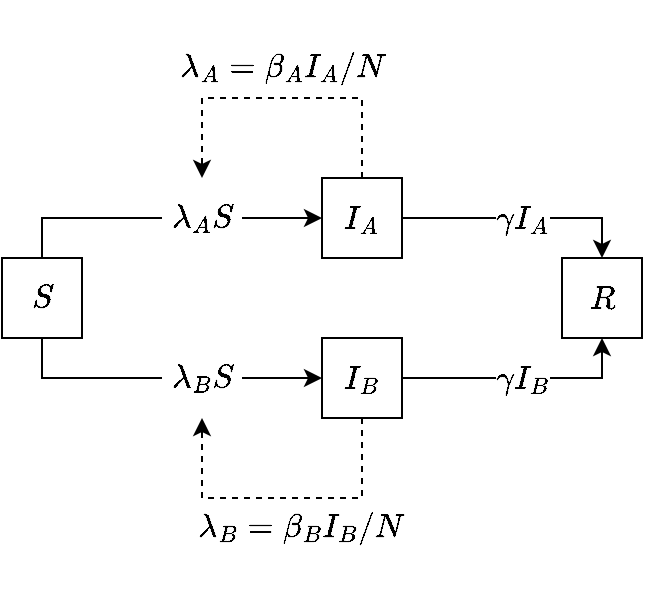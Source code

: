 <mxfile version="22.0.0" type="device">
  <diagram name="Page-1" id="XmS7Ugy13RzP0O75IqJr">
    <mxGraphModel dx="658" dy="482" grid="1" gridSize="10" guides="1" tooltips="1" connect="1" arrows="1" fold="1" page="1" pageScale="1" pageWidth="850" pageHeight="1100" math="1" shadow="0">
      <root>
        <mxCell id="0" />
        <mxCell id="1" parent="0" />
        <mxCell id="HPEhnriXBVh_QUnAAiju-14" style="edgeStyle=orthogonalEdgeStyle;rounded=0;orthogonalLoop=1;jettySize=auto;html=1;exitX=0.5;exitY=0;exitDx=0;exitDy=0;entryX=0;entryY=0.5;entryDx=0;entryDy=0;fontSize=14;endArrow=none;endFill=0;" edge="1" parent="1" source="HPEhnriXBVh_QUnAAiju-1" target="HPEhnriXBVh_QUnAAiju-13">
          <mxGeometry relative="1" as="geometry" />
        </mxCell>
        <mxCell id="HPEhnriXBVh_QUnAAiju-17" style="edgeStyle=orthogonalEdgeStyle;rounded=0;orthogonalLoop=1;jettySize=auto;html=1;exitX=0.5;exitY=1;exitDx=0;exitDy=0;entryX=0;entryY=0.5;entryDx=0;entryDy=0;fontSize=14;endArrow=none;endFill=0;" edge="1" parent="1" source="HPEhnriXBVh_QUnAAiju-1" target="HPEhnriXBVh_QUnAAiju-16">
          <mxGeometry relative="1" as="geometry" />
        </mxCell>
        <mxCell id="HPEhnriXBVh_QUnAAiju-1" value="$$S$$" style="rounded=0;whiteSpace=wrap;html=1;fontSize=14;" vertex="1" parent="1">
          <mxGeometry x="40" y="160" width="40" height="40" as="geometry" />
        </mxCell>
        <mxCell id="HPEhnriXBVh_QUnAAiju-7" value="$$\gamma I_A$$" style="edgeStyle=orthogonalEdgeStyle;rounded=0;orthogonalLoop=1;jettySize=auto;html=1;exitX=1;exitY=0.5;exitDx=0;exitDy=0;entryX=0.5;entryY=0;entryDx=0;entryDy=0;fontSize=14;" edge="1" parent="1" source="HPEhnriXBVh_QUnAAiju-2" target="HPEhnriXBVh_QUnAAiju-4">
          <mxGeometry relative="1" as="geometry" />
        </mxCell>
        <mxCell id="HPEhnriXBVh_QUnAAiju-25" style="edgeStyle=orthogonalEdgeStyle;rounded=0;orthogonalLoop=1;jettySize=auto;html=1;exitX=0.5;exitY=0;exitDx=0;exitDy=0;entryX=0.5;entryY=0;entryDx=0;entryDy=0;dashed=1;fontSize=14;" edge="1" parent="1" source="HPEhnriXBVh_QUnAAiju-2" target="HPEhnriXBVh_QUnAAiju-13">
          <mxGeometry relative="1" as="geometry">
            <Array as="points">
              <mxPoint x="220" y="80" />
              <mxPoint x="140" y="80" />
            </Array>
          </mxGeometry>
        </mxCell>
        <mxCell id="HPEhnriXBVh_QUnAAiju-2" value="$$I_A$$" style="rounded=0;whiteSpace=wrap;html=1;fontSize=14;" vertex="1" parent="1">
          <mxGeometry x="200" y="120" width="40" height="40" as="geometry" />
        </mxCell>
        <mxCell id="HPEhnriXBVh_QUnAAiju-8" value="$$\gamma I_B$$" style="edgeStyle=orthogonalEdgeStyle;rounded=0;orthogonalLoop=1;jettySize=auto;html=1;exitX=1;exitY=0.5;exitDx=0;exitDy=0;entryX=0.5;entryY=1;entryDx=0;entryDy=0;fontSize=14;" edge="1" parent="1" source="HPEhnriXBVh_QUnAAiju-3" target="HPEhnriXBVh_QUnAAiju-4">
          <mxGeometry relative="1" as="geometry" />
        </mxCell>
        <mxCell id="HPEhnriXBVh_QUnAAiju-24" style="edgeStyle=orthogonalEdgeStyle;rounded=0;orthogonalLoop=1;jettySize=auto;html=1;exitX=0.5;exitY=1;exitDx=0;exitDy=0;entryX=0.5;entryY=1;entryDx=0;entryDy=0;dashed=1;fontSize=14;" edge="1" parent="1" source="HPEhnriXBVh_QUnAAiju-3" target="HPEhnriXBVh_QUnAAiju-16">
          <mxGeometry relative="1" as="geometry">
            <Array as="points">
              <mxPoint x="220" y="280" />
              <mxPoint x="140" y="280" />
            </Array>
          </mxGeometry>
        </mxCell>
        <mxCell id="HPEhnriXBVh_QUnAAiju-3" value="$$I_B$$" style="rounded=0;whiteSpace=wrap;html=1;fontSize=14;" vertex="1" parent="1">
          <mxGeometry x="200" y="200" width="40" height="40" as="geometry" />
        </mxCell>
        <mxCell id="HPEhnriXBVh_QUnAAiju-4" value="$$R$$" style="rounded=0;whiteSpace=wrap;html=1;fontSize=14;" vertex="1" parent="1">
          <mxGeometry x="320" y="160" width="40" height="40" as="geometry" />
        </mxCell>
        <mxCell id="HPEhnriXBVh_QUnAAiju-15" style="edgeStyle=orthogonalEdgeStyle;rounded=0;orthogonalLoop=1;jettySize=auto;html=1;exitX=1;exitY=0.5;exitDx=0;exitDy=0;entryX=0;entryY=0.5;entryDx=0;entryDy=0;fontSize=14;" edge="1" parent="1" source="HPEhnriXBVh_QUnAAiju-13" target="HPEhnriXBVh_QUnAAiju-2">
          <mxGeometry relative="1" as="geometry" />
        </mxCell>
        <mxCell id="HPEhnriXBVh_QUnAAiju-13" value="$$\lambda_A S$$" style="rounded=0;whiteSpace=wrap;html=1;fillColor=none;strokeColor=none;fontSize=14;" vertex="1" parent="1">
          <mxGeometry x="120" y="120" width="40" height="40" as="geometry" />
        </mxCell>
        <mxCell id="HPEhnriXBVh_QUnAAiju-18" style="edgeStyle=orthogonalEdgeStyle;rounded=0;orthogonalLoop=1;jettySize=auto;html=1;exitX=1;exitY=0.5;exitDx=0;exitDy=0;entryX=0;entryY=0.5;entryDx=0;entryDy=0;fontSize=14;" edge="1" parent="1" source="HPEhnriXBVh_QUnAAiju-16" target="HPEhnriXBVh_QUnAAiju-3">
          <mxGeometry relative="1" as="geometry" />
        </mxCell>
        <mxCell id="HPEhnriXBVh_QUnAAiju-16" value="$$\lambda_BS$$" style="rounded=0;whiteSpace=wrap;html=1;fillColor=none;strokeColor=none;fontSize=14;" vertex="1" parent="1">
          <mxGeometry x="120" y="200" width="40" height="40" as="geometry" />
        </mxCell>
        <mxCell id="HPEhnriXBVh_QUnAAiju-21" value="&lt;meta charset=&quot;utf-8&quot; style=&quot;font-size: 14px;&quot;&gt;&lt;span style=&quot;color: rgb(0, 0, 0); font-family: Helvetica; font-size: 14px; font-style: normal; font-variant-ligatures: normal; font-variant-caps: normal; font-weight: 400; letter-spacing: normal; orphans: 2; text-align: center; text-indent: 0px; text-transform: none; widows: 2; word-spacing: 0px; -webkit-text-stroke-width: 0px; background-color: rgb(255, 255, 255); text-decoration-thickness: initial; text-decoration-style: initial; text-decoration-color: initial; float: none; display: inline !important;&quot;&gt;$$\lambda _B = \beta_B I_B / N$$&lt;/span&gt;" style="text;html=1;strokeColor=none;fillColor=none;align=center;verticalAlign=middle;whiteSpace=wrap;rounded=0;fontSize=14;" vertex="1" parent="1">
          <mxGeometry x="160" y="280" width="60" height="30" as="geometry" />
        </mxCell>
        <mxCell id="HPEhnriXBVh_QUnAAiju-22" value="&lt;meta charset=&quot;utf-8&quot; style=&quot;font-size: 14px;&quot;&gt;&lt;span style=&quot;color: rgb(0, 0, 0); font-family: Helvetica; font-size: 14px; font-style: normal; font-variant-ligatures: normal; font-variant-caps: normal; font-weight: 400; letter-spacing: normal; orphans: 2; text-align: center; text-indent: 0px; text-transform: none; widows: 2; word-spacing: 0px; -webkit-text-stroke-width: 0px; background-color: rgb(255, 255, 255); text-decoration-thickness: initial; text-decoration-style: initial; text-decoration-color: initial; float: none; display: inline !important;&quot;&gt;$$\lambda _A = \beta_A I_A / N$$&lt;/span&gt;" style="text;html=1;strokeColor=none;fillColor=none;align=center;verticalAlign=middle;whiteSpace=wrap;rounded=0;fontSize=14;" vertex="1" parent="1">
          <mxGeometry x="150" y="50" width="60" height="30" as="geometry" />
        </mxCell>
      </root>
    </mxGraphModel>
  </diagram>
</mxfile>
